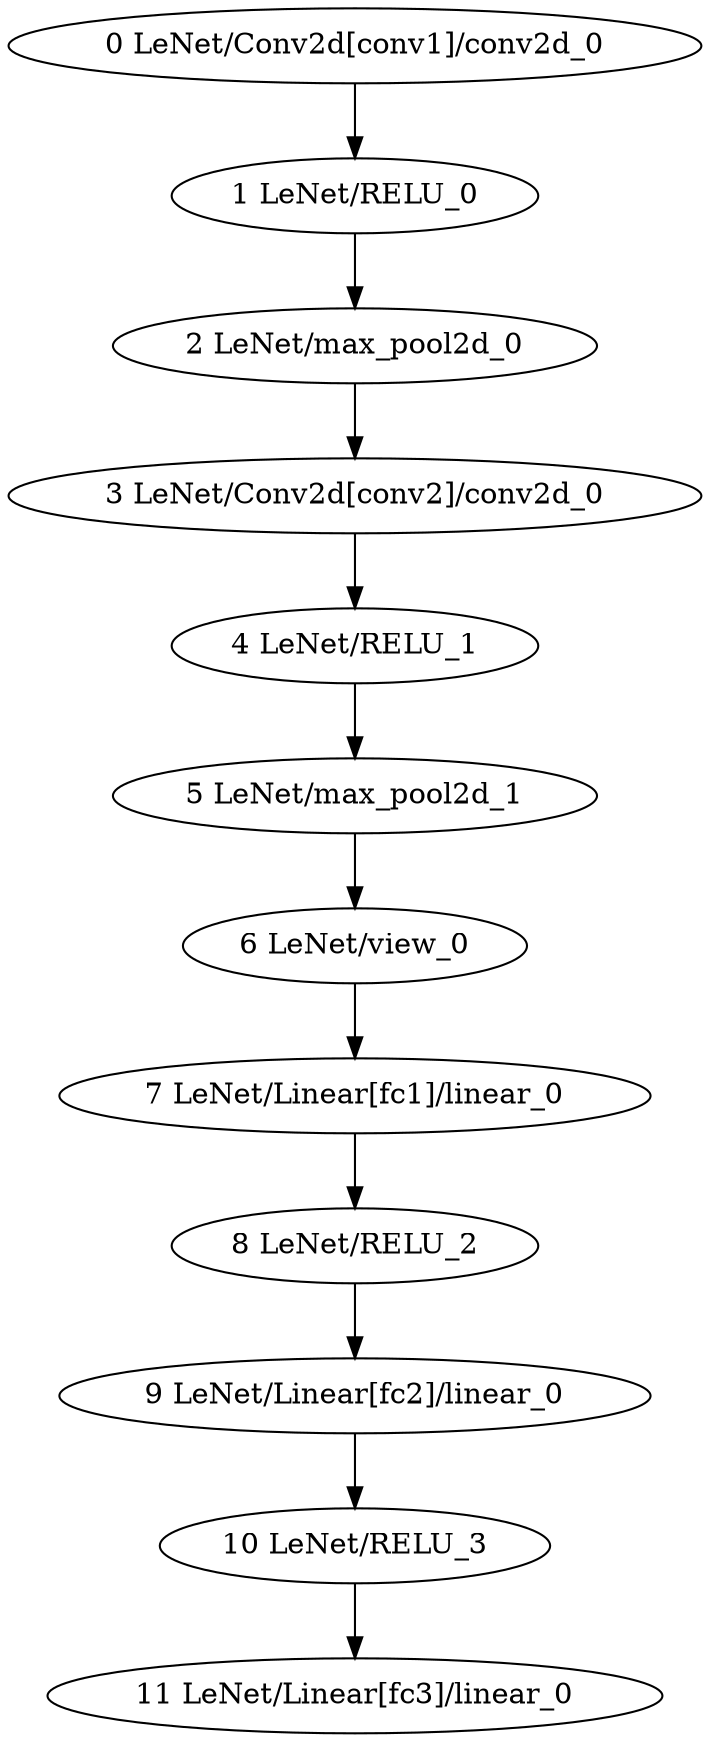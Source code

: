 strict digraph  {
"0 LeNet/Conv2d[conv1]/conv2d_0" [id=0, type=conv2d];
"1 LeNet/RELU_0" [id=1, type=RELU];
"2 LeNet/max_pool2d_0" [id=2, type=max_pool2d];
"3 LeNet/Conv2d[conv2]/conv2d_0" [id=3, type=conv2d];
"4 LeNet/RELU_1" [id=4, type=RELU];
"5 LeNet/max_pool2d_1" [id=5, type=max_pool2d];
"6 LeNet/view_0" [id=6, type=view];
"7 LeNet/Linear[fc1]/linear_0" [id=7, type=linear];
"8 LeNet/RELU_2" [id=8, type=RELU];
"9 LeNet/Linear[fc2]/linear_0" [id=9, type=linear];
"10 LeNet/RELU_3" [id=10, type=RELU];
"11 LeNet/Linear[fc3]/linear_0" [id=11, type=linear];
"0 LeNet/Conv2d[conv1]/conv2d_0" -> "1 LeNet/RELU_0";
"1 LeNet/RELU_0" -> "2 LeNet/max_pool2d_0";
"2 LeNet/max_pool2d_0" -> "3 LeNet/Conv2d[conv2]/conv2d_0";
"3 LeNet/Conv2d[conv2]/conv2d_0" -> "4 LeNet/RELU_1";
"4 LeNet/RELU_1" -> "5 LeNet/max_pool2d_1";
"5 LeNet/max_pool2d_1" -> "6 LeNet/view_0";
"6 LeNet/view_0" -> "7 LeNet/Linear[fc1]/linear_0";
"7 LeNet/Linear[fc1]/linear_0" -> "8 LeNet/RELU_2";
"8 LeNet/RELU_2" -> "9 LeNet/Linear[fc2]/linear_0";
"9 LeNet/Linear[fc2]/linear_0" -> "10 LeNet/RELU_3";
"10 LeNet/RELU_3" -> "11 LeNet/Linear[fc3]/linear_0";
}
